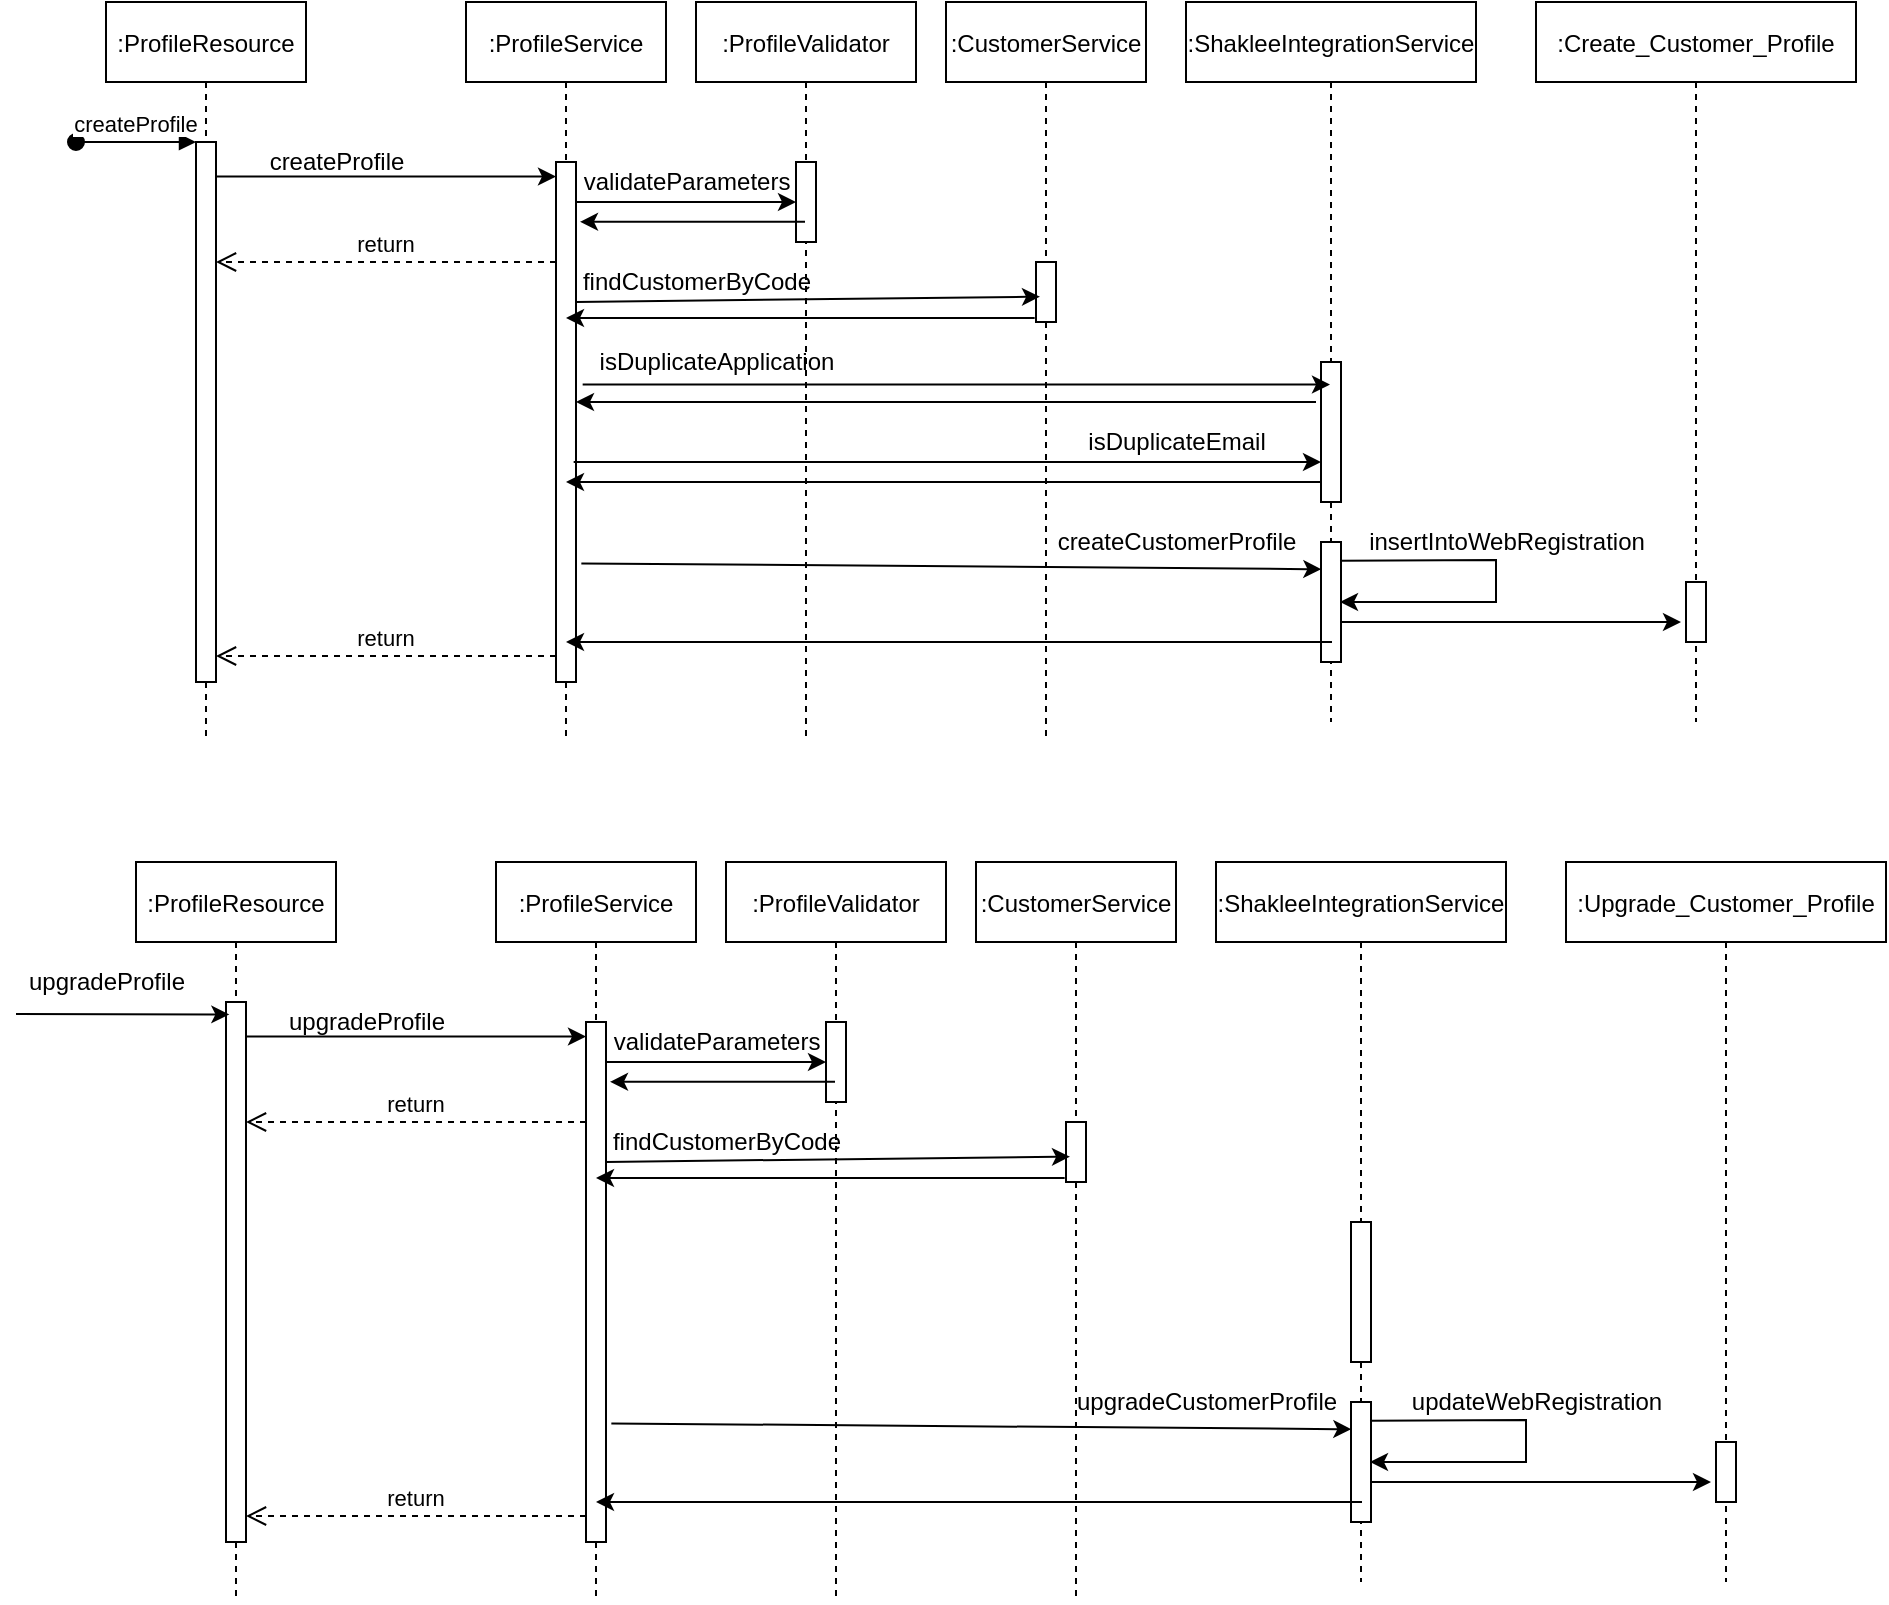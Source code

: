 <mxfile version="17.4.0" type="github">
  <diagram id="kgpKYQtTHZ0yAKxKKP6v" name="Page-1">
    <mxGraphModel dx="1803" dy="379" grid="0" gridSize="10" guides="1" tooltips="1" connect="1" arrows="1" fold="1" page="1" pageScale="1" pageWidth="850" pageHeight="1100" background="none" math="0" shadow="0">
      <root>
        <mxCell id="0" />
        <mxCell id="1" parent="0" />
        <mxCell id="3nuBFxr9cyL0pnOWT2aG-1" value=":ProfileResource" style="shape=umlLifeline;perimeter=lifelinePerimeter;container=1;collapsible=0;recursiveResize=0;rounded=0;shadow=0;strokeWidth=1;" parent="1" vertex="1">
          <mxGeometry x="35" y="80" width="100" height="370" as="geometry" />
        </mxCell>
        <mxCell id="3nuBFxr9cyL0pnOWT2aG-2" value="" style="points=[];perimeter=orthogonalPerimeter;rounded=0;shadow=0;strokeWidth=1;" parent="3nuBFxr9cyL0pnOWT2aG-1" vertex="1">
          <mxGeometry x="45" y="70" width="10" height="270" as="geometry" />
        </mxCell>
        <mxCell id="3nuBFxr9cyL0pnOWT2aG-3" value="createProfile" style="verticalAlign=bottom;startArrow=oval;endArrow=block;startSize=8;shadow=0;strokeWidth=1;" parent="3nuBFxr9cyL0pnOWT2aG-1" target="3nuBFxr9cyL0pnOWT2aG-2" edge="1">
          <mxGeometry relative="1" as="geometry">
            <mxPoint x="-15" y="70" as="sourcePoint" />
          </mxGeometry>
        </mxCell>
        <mxCell id="3nuBFxr9cyL0pnOWT2aG-5" value=":ProfileService" style="shape=umlLifeline;perimeter=lifelinePerimeter;container=1;collapsible=0;recursiveResize=0;rounded=0;shadow=0;strokeWidth=1;" parent="1" vertex="1">
          <mxGeometry x="215" y="80" width="100" height="370" as="geometry" />
        </mxCell>
        <mxCell id="3nuBFxr9cyL0pnOWT2aG-6" value="" style="points=[];perimeter=orthogonalPerimeter;rounded=0;shadow=0;strokeWidth=1;" parent="3nuBFxr9cyL0pnOWT2aG-5" vertex="1">
          <mxGeometry x="45" y="80" width="10" height="260" as="geometry" />
        </mxCell>
        <mxCell id="3nuBFxr9cyL0pnOWT2aG-7" value="return" style="verticalAlign=bottom;endArrow=open;dashed=1;endSize=8;exitX=0;exitY=0.95;shadow=0;strokeWidth=1;" parent="1" source="3nuBFxr9cyL0pnOWT2aG-6" target="3nuBFxr9cyL0pnOWT2aG-2" edge="1">
          <mxGeometry relative="1" as="geometry">
            <mxPoint x="190" y="236" as="targetPoint" />
          </mxGeometry>
        </mxCell>
        <mxCell id="0BQVmzxOqyw06ZjCYQCS-1" value=":ProfileValidator" style="shape=umlLifeline;perimeter=lifelinePerimeter;container=1;collapsible=0;recursiveResize=0;rounded=0;shadow=0;strokeWidth=1;" parent="1" vertex="1">
          <mxGeometry x="330" y="80" width="110" height="370" as="geometry" />
        </mxCell>
        <mxCell id="0BQVmzxOqyw06ZjCYQCS-2" value="" style="points=[];perimeter=orthogonalPerimeter;rounded=0;shadow=0;strokeWidth=1;" parent="0BQVmzxOqyw06ZjCYQCS-1" vertex="1">
          <mxGeometry x="50" y="80" width="10" height="40" as="geometry" />
        </mxCell>
        <mxCell id="0BQVmzxOqyw06ZjCYQCS-3" value=":CustomerService" style="shape=umlLifeline;perimeter=lifelinePerimeter;container=1;collapsible=0;recursiveResize=0;rounded=0;shadow=0;strokeWidth=1;" parent="1" vertex="1">
          <mxGeometry x="455" y="80" width="100" height="370" as="geometry" />
        </mxCell>
        <mxCell id="0BQVmzxOqyw06ZjCYQCS-4" value="" style="points=[];perimeter=orthogonalPerimeter;rounded=0;shadow=0;strokeWidth=1;" parent="0BQVmzxOqyw06ZjCYQCS-3" vertex="1">
          <mxGeometry x="45" y="130" width="10" height="30" as="geometry" />
        </mxCell>
        <mxCell id="rPL2mml6vw-2UIT-65mu-26" value="" style="endArrow=classic;html=1;rounded=0;exitX=1.333;exitY=0.428;exitDx=0;exitDy=0;exitPerimeter=0;" edge="1" parent="0BQVmzxOqyw06ZjCYQCS-3">
          <mxGeometry width="50" height="50" relative="1" as="geometry">
            <mxPoint x="-186.17" y="230" as="sourcePoint" />
            <mxPoint x="187.5" y="230" as="targetPoint" />
          </mxGeometry>
        </mxCell>
        <mxCell id="0BQVmzxOqyw06ZjCYQCS-5" value=":ShakleeIntegrationService" style="shape=umlLifeline;perimeter=lifelinePerimeter;container=1;collapsible=0;recursiveResize=0;rounded=0;shadow=0;strokeWidth=1;" parent="1" vertex="1">
          <mxGeometry x="575" y="80" width="145" height="360" as="geometry" />
        </mxCell>
        <mxCell id="0BQVmzxOqyw06ZjCYQCS-6" value="" style="points=[];perimeter=orthogonalPerimeter;rounded=0;shadow=0;strokeWidth=1;" parent="0BQVmzxOqyw06ZjCYQCS-5" vertex="1">
          <mxGeometry x="67.5" y="180" width="10" height="70" as="geometry" />
        </mxCell>
        <mxCell id="rPL2mml6vw-2UIT-65mu-14" value="" style="points=[];perimeter=orthogonalPerimeter;rounded=0;shadow=0;strokeWidth=1;" vertex="1" parent="0BQVmzxOqyw06ZjCYQCS-5">
          <mxGeometry x="67.5" y="270" width="10" height="60" as="geometry" />
        </mxCell>
        <mxCell id="rPL2mml6vw-2UIT-65mu-15" value="" style="endArrow=classic;html=1;rounded=0;" edge="1" parent="0BQVmzxOqyw06ZjCYQCS-5">
          <mxGeometry width="50" height="50" relative="1" as="geometry">
            <mxPoint x="77.5" y="310" as="sourcePoint" />
            <mxPoint x="247.5" y="310" as="targetPoint" />
          </mxGeometry>
        </mxCell>
        <mxCell id="rPL2mml6vw-2UIT-65mu-31" value="" style="endArrow=classic;html=1;rounded=0;exitX=0.95;exitY=0.156;exitDx=0;exitDy=0;exitPerimeter=0;entryX=0.95;entryY=0.5;entryDx=0;entryDy=0;entryPerimeter=0;" edge="1" parent="0BQVmzxOqyw06ZjCYQCS-5" source="rPL2mml6vw-2UIT-65mu-14" target="rPL2mml6vw-2UIT-65mu-14">
          <mxGeometry width="50" height="50" relative="1" as="geometry">
            <mxPoint x="-175" y="230" as="sourcePoint" />
            <mxPoint x="155" y="280" as="targetPoint" />
            <Array as="points">
              <mxPoint x="155" y="279" />
              <mxPoint x="155" y="300" />
            </Array>
          </mxGeometry>
        </mxCell>
        <mxCell id="rPL2mml6vw-2UIT-65mu-3" value="" style="endArrow=classic;html=1;rounded=0;entryX=1.2;entryY=0.115;entryDx=0;entryDy=0;entryPerimeter=0;" edge="1" parent="1" source="0BQVmzxOqyw06ZjCYQCS-1" target="3nuBFxr9cyL0pnOWT2aG-6">
          <mxGeometry width="50" height="50" relative="1" as="geometry">
            <mxPoint x="380" y="250" as="sourcePoint" />
            <mxPoint x="280" y="190" as="targetPoint" />
          </mxGeometry>
        </mxCell>
        <mxCell id="rPL2mml6vw-2UIT-65mu-5" value="" style="endArrow=classic;html=1;rounded=0;" edge="1" parent="1">
          <mxGeometry width="50" height="50" relative="1" as="geometry">
            <mxPoint x="270" y="180" as="sourcePoint" />
            <mxPoint x="380" y="180" as="targetPoint" />
          </mxGeometry>
        </mxCell>
        <mxCell id="rPL2mml6vw-2UIT-65mu-7" value="" style="endArrow=classic;html=1;rounded=0;exitX=1;exitY=0.269;exitDx=0;exitDy=0;exitPerimeter=0;entryX=0.2;entryY=0.578;entryDx=0;entryDy=0;entryPerimeter=0;" edge="1" parent="1" source="3nuBFxr9cyL0pnOWT2aG-6" target="0BQVmzxOqyw06ZjCYQCS-4">
          <mxGeometry width="50" height="50" relative="1" as="geometry">
            <mxPoint x="270" y="220" as="sourcePoint" />
            <mxPoint x="500" y="225" as="targetPoint" />
          </mxGeometry>
        </mxCell>
        <mxCell id="rPL2mml6vw-2UIT-65mu-8" value="" style="endArrow=classic;html=1;rounded=0;exitX=-0.067;exitY=0.933;exitDx=0;exitDy=0;exitPerimeter=0;" edge="1" parent="1" source="0BQVmzxOqyw06ZjCYQCS-4" target="3nuBFxr9cyL0pnOWT2aG-5">
          <mxGeometry width="50" height="50" relative="1" as="geometry">
            <mxPoint x="320" y="270" as="sourcePoint" />
            <mxPoint x="370" y="220" as="targetPoint" />
          </mxGeometry>
        </mxCell>
        <mxCell id="rPL2mml6vw-2UIT-65mu-9" value="" style="endArrow=classic;html=1;rounded=0;exitX=1.333;exitY=0.428;exitDx=0;exitDy=0;exitPerimeter=0;" edge="1" parent="1" source="3nuBFxr9cyL0pnOWT2aG-6" target="0BQVmzxOqyw06ZjCYQCS-5">
          <mxGeometry width="50" height="50" relative="1" as="geometry">
            <mxPoint x="320" y="270" as="sourcePoint" />
            <mxPoint x="370" y="220" as="targetPoint" />
          </mxGeometry>
        </mxCell>
        <mxCell id="rPL2mml6vw-2UIT-65mu-10" value="" style="endArrow=classic;html=1;rounded=0;" edge="1" parent="1">
          <mxGeometry width="50" height="50" relative="1" as="geometry">
            <mxPoint x="640" y="280" as="sourcePoint" />
            <mxPoint x="270" y="280" as="targetPoint" />
            <Array as="points" />
          </mxGeometry>
        </mxCell>
        <mxCell id="rPL2mml6vw-2UIT-65mu-11" value=":Create_Customer_Profile" style="shape=umlLifeline;perimeter=lifelinePerimeter;container=1;collapsible=0;recursiveResize=0;rounded=0;shadow=0;strokeWidth=1;" vertex="1" parent="1">
          <mxGeometry x="750" y="80" width="160" height="360" as="geometry" />
        </mxCell>
        <mxCell id="rPL2mml6vw-2UIT-65mu-12" value="" style="points=[];perimeter=orthogonalPerimeter;rounded=0;shadow=0;strokeWidth=1;" vertex="1" parent="rPL2mml6vw-2UIT-65mu-11">
          <mxGeometry x="75" y="290" width="10" height="30" as="geometry" />
        </mxCell>
        <mxCell id="rPL2mml6vw-2UIT-65mu-13" value="" style="endArrow=classic;html=1;rounded=0;entryX=0.017;entryY=0.227;entryDx=0;entryDy=0;entryPerimeter=0;exitX=1.267;exitY=0.772;exitDx=0;exitDy=0;exitPerimeter=0;" edge="1" parent="1" source="3nuBFxr9cyL0pnOWT2aG-6" target="rPL2mml6vw-2UIT-65mu-14">
          <mxGeometry width="50" height="50" relative="1" as="geometry">
            <mxPoint x="265" y="340" as="sourcePoint" />
            <mxPoint x="640" y="340" as="targetPoint" />
            <Array as="points" />
          </mxGeometry>
        </mxCell>
        <mxCell id="rPL2mml6vw-2UIT-65mu-16" value="" style="endArrow=classic;html=1;rounded=0;" edge="1" parent="1">
          <mxGeometry width="50" height="50" relative="1" as="geometry">
            <mxPoint x="648" y="400" as="sourcePoint" />
            <mxPoint x="265" y="400" as="targetPoint" />
          </mxGeometry>
        </mxCell>
        <mxCell id="rPL2mml6vw-2UIT-65mu-19" value="return" style="verticalAlign=bottom;endArrow=open;dashed=1;endSize=8;exitX=0;exitY=0.95;shadow=0;strokeWidth=1;" edge="1" parent="1">
          <mxGeometry relative="1" as="geometry">
            <mxPoint x="90" y="210.0" as="targetPoint" />
            <mxPoint x="260" y="210.0" as="sourcePoint" />
          </mxGeometry>
        </mxCell>
        <mxCell id="rPL2mml6vw-2UIT-65mu-20" value="" style="endArrow=classic;html=1;rounded=0;exitX=1;exitY=0.064;exitDx=0;exitDy=0;exitPerimeter=0;" edge="1" parent="1" source="3nuBFxr9cyL0pnOWT2aG-2" target="3nuBFxr9cyL0pnOWT2aG-6">
          <mxGeometry width="50" height="50" relative="1" as="geometry">
            <mxPoint x="140" y="170" as="sourcePoint" />
            <mxPoint x="450" y="260" as="targetPoint" />
          </mxGeometry>
        </mxCell>
        <mxCell id="rPL2mml6vw-2UIT-65mu-21" value="createProfile" style="text;html=1;align=center;verticalAlign=middle;resizable=0;points=[];autosize=1;strokeColor=none;fillColor=none;" vertex="1" parent="1">
          <mxGeometry x="110" y="150" width="80" height="20" as="geometry" />
        </mxCell>
        <mxCell id="rPL2mml6vw-2UIT-65mu-22" value="validateParameters" style="text;html=1;align=center;verticalAlign=middle;resizable=0;points=[];autosize=1;strokeColor=none;fillColor=none;" vertex="1" parent="1">
          <mxGeometry x="265" y="160" width="120" height="20" as="geometry" />
        </mxCell>
        <mxCell id="rPL2mml6vw-2UIT-65mu-23" value="findCustomerByCode" style="text;html=1;align=center;verticalAlign=middle;resizable=0;points=[];autosize=1;strokeColor=none;fillColor=none;" vertex="1" parent="1">
          <mxGeometry x="265" y="210" width="130" height="20" as="geometry" />
        </mxCell>
        <mxCell id="rPL2mml6vw-2UIT-65mu-25" value="isDuplicateApplication" style="text;html=1;align=center;verticalAlign=middle;resizable=0;points=[];autosize=1;strokeColor=none;fillColor=none;" vertex="1" parent="1">
          <mxGeometry x="275" y="250" width="130" height="20" as="geometry" />
        </mxCell>
        <mxCell id="rPL2mml6vw-2UIT-65mu-27" value="" style="endArrow=classic;html=1;rounded=0;" edge="1" parent="1" source="0BQVmzxOqyw06ZjCYQCS-6" target="3nuBFxr9cyL0pnOWT2aG-5">
          <mxGeometry width="50" height="50" relative="1" as="geometry">
            <mxPoint x="650" y="290" as="sourcePoint" />
            <mxPoint x="280" y="290" as="targetPoint" />
            <Array as="points">
              <mxPoint x="460" y="320" />
            </Array>
          </mxGeometry>
        </mxCell>
        <mxCell id="rPL2mml6vw-2UIT-65mu-28" value="isDuplicateEmail" style="text;html=1;align=center;verticalAlign=middle;resizable=0;points=[];autosize=1;strokeColor=none;fillColor=none;" vertex="1" parent="1">
          <mxGeometry x="520" y="290" width="100" height="20" as="geometry" />
        </mxCell>
        <mxCell id="rPL2mml6vw-2UIT-65mu-29" value="createCustomerProfile" style="text;html=1;align=center;verticalAlign=middle;resizable=0;points=[];autosize=1;strokeColor=none;fillColor=none;" vertex="1" parent="1">
          <mxGeometry x="505" y="340" width="130" height="20" as="geometry" />
        </mxCell>
        <mxCell id="rPL2mml6vw-2UIT-65mu-32" value="insertIntoWebRegistration" style="text;html=1;align=center;verticalAlign=middle;resizable=0;points=[];autosize=1;strokeColor=none;fillColor=none;" vertex="1" parent="1">
          <mxGeometry x="660" y="340" width="150" height="20" as="geometry" />
        </mxCell>
        <mxCell id="rPL2mml6vw-2UIT-65mu-69" value=":ProfileResource" style="shape=umlLifeline;perimeter=lifelinePerimeter;container=1;collapsible=0;recursiveResize=0;rounded=0;shadow=0;strokeWidth=1;" vertex="1" parent="1">
          <mxGeometry x="50" y="510" width="100" height="370" as="geometry" />
        </mxCell>
        <mxCell id="rPL2mml6vw-2UIT-65mu-70" value="" style="points=[];perimeter=orthogonalPerimeter;rounded=0;shadow=0;strokeWidth=1;" vertex="1" parent="rPL2mml6vw-2UIT-65mu-69">
          <mxGeometry x="45" y="70" width="10" height="270" as="geometry" />
        </mxCell>
        <mxCell id="rPL2mml6vw-2UIT-65mu-72" value=":ProfileService" style="shape=umlLifeline;perimeter=lifelinePerimeter;container=1;collapsible=0;recursiveResize=0;rounded=0;shadow=0;strokeWidth=1;" vertex="1" parent="1">
          <mxGeometry x="230" y="510" width="100" height="370" as="geometry" />
        </mxCell>
        <mxCell id="rPL2mml6vw-2UIT-65mu-73" value="" style="points=[];perimeter=orthogonalPerimeter;rounded=0;shadow=0;strokeWidth=1;" vertex="1" parent="rPL2mml6vw-2UIT-65mu-72">
          <mxGeometry x="45" y="80" width="10" height="260" as="geometry" />
        </mxCell>
        <mxCell id="rPL2mml6vw-2UIT-65mu-74" value="return" style="verticalAlign=bottom;endArrow=open;dashed=1;endSize=8;exitX=0;exitY=0.95;shadow=0;strokeWidth=1;" edge="1" parent="1" source="rPL2mml6vw-2UIT-65mu-73" target="rPL2mml6vw-2UIT-65mu-70">
          <mxGeometry relative="1" as="geometry">
            <mxPoint x="205" y="666" as="targetPoint" />
          </mxGeometry>
        </mxCell>
        <mxCell id="rPL2mml6vw-2UIT-65mu-75" value=":ProfileValidator" style="shape=umlLifeline;perimeter=lifelinePerimeter;container=1;collapsible=0;recursiveResize=0;rounded=0;shadow=0;strokeWidth=1;" vertex="1" parent="1">
          <mxGeometry x="345" y="510" width="110" height="370" as="geometry" />
        </mxCell>
        <mxCell id="rPL2mml6vw-2UIT-65mu-76" value="" style="points=[];perimeter=orthogonalPerimeter;rounded=0;shadow=0;strokeWidth=1;" vertex="1" parent="rPL2mml6vw-2UIT-65mu-75">
          <mxGeometry x="50" y="80" width="10" height="40" as="geometry" />
        </mxCell>
        <mxCell id="rPL2mml6vw-2UIT-65mu-77" value=":CustomerService" style="shape=umlLifeline;perimeter=lifelinePerimeter;container=1;collapsible=0;recursiveResize=0;rounded=0;shadow=0;strokeWidth=1;" vertex="1" parent="1">
          <mxGeometry x="470" y="510" width="100" height="370" as="geometry" />
        </mxCell>
        <mxCell id="rPL2mml6vw-2UIT-65mu-78" value="" style="points=[];perimeter=orthogonalPerimeter;rounded=0;shadow=0;strokeWidth=1;" vertex="1" parent="rPL2mml6vw-2UIT-65mu-77">
          <mxGeometry x="45" y="130" width="10" height="30" as="geometry" />
        </mxCell>
        <mxCell id="rPL2mml6vw-2UIT-65mu-80" value=":ShakleeIntegrationService" style="shape=umlLifeline;perimeter=lifelinePerimeter;container=1;collapsible=0;recursiveResize=0;rounded=0;shadow=0;strokeWidth=1;" vertex="1" parent="1">
          <mxGeometry x="590" y="510" width="145" height="360" as="geometry" />
        </mxCell>
        <mxCell id="rPL2mml6vw-2UIT-65mu-81" value="" style="points=[];perimeter=orthogonalPerimeter;rounded=0;shadow=0;strokeWidth=1;" vertex="1" parent="rPL2mml6vw-2UIT-65mu-80">
          <mxGeometry x="67.5" y="180" width="10" height="70" as="geometry" />
        </mxCell>
        <mxCell id="rPL2mml6vw-2UIT-65mu-82" value="" style="points=[];perimeter=orthogonalPerimeter;rounded=0;shadow=0;strokeWidth=1;" vertex="1" parent="rPL2mml6vw-2UIT-65mu-80">
          <mxGeometry x="67.5" y="270" width="10" height="60" as="geometry" />
        </mxCell>
        <mxCell id="rPL2mml6vw-2UIT-65mu-83" value="" style="endArrow=classic;html=1;rounded=0;" edge="1" parent="rPL2mml6vw-2UIT-65mu-80">
          <mxGeometry width="50" height="50" relative="1" as="geometry">
            <mxPoint x="77.5" y="310" as="sourcePoint" />
            <mxPoint x="247.5" y="310" as="targetPoint" />
          </mxGeometry>
        </mxCell>
        <mxCell id="rPL2mml6vw-2UIT-65mu-84" value="" style="endArrow=classic;html=1;rounded=0;exitX=0.95;exitY=0.156;exitDx=0;exitDy=0;exitPerimeter=0;entryX=0.95;entryY=0.5;entryDx=0;entryDy=0;entryPerimeter=0;" edge="1" parent="rPL2mml6vw-2UIT-65mu-80" source="rPL2mml6vw-2UIT-65mu-82" target="rPL2mml6vw-2UIT-65mu-82">
          <mxGeometry width="50" height="50" relative="1" as="geometry">
            <mxPoint x="-175" y="230" as="sourcePoint" />
            <mxPoint x="155" y="280" as="targetPoint" />
            <Array as="points">
              <mxPoint x="155" y="279" />
              <mxPoint x="155" y="300" />
            </Array>
          </mxGeometry>
        </mxCell>
        <mxCell id="rPL2mml6vw-2UIT-65mu-85" value="" style="endArrow=classic;html=1;rounded=0;entryX=1.2;entryY=0.115;entryDx=0;entryDy=0;entryPerimeter=0;" edge="1" parent="1" source="rPL2mml6vw-2UIT-65mu-75" target="rPL2mml6vw-2UIT-65mu-73">
          <mxGeometry width="50" height="50" relative="1" as="geometry">
            <mxPoint x="395" y="680" as="sourcePoint" />
            <mxPoint x="295" y="620" as="targetPoint" />
          </mxGeometry>
        </mxCell>
        <mxCell id="rPL2mml6vw-2UIT-65mu-86" value="" style="endArrow=classic;html=1;rounded=0;" edge="1" parent="1">
          <mxGeometry width="50" height="50" relative="1" as="geometry">
            <mxPoint x="285" y="610" as="sourcePoint" />
            <mxPoint x="395" y="610" as="targetPoint" />
          </mxGeometry>
        </mxCell>
        <mxCell id="rPL2mml6vw-2UIT-65mu-87" value="" style="endArrow=classic;html=1;rounded=0;exitX=1;exitY=0.269;exitDx=0;exitDy=0;exitPerimeter=0;entryX=0.2;entryY=0.578;entryDx=0;entryDy=0;entryPerimeter=0;" edge="1" parent="1" source="rPL2mml6vw-2UIT-65mu-73" target="rPL2mml6vw-2UIT-65mu-78">
          <mxGeometry width="50" height="50" relative="1" as="geometry">
            <mxPoint x="285" y="650" as="sourcePoint" />
            <mxPoint x="515" y="655" as="targetPoint" />
          </mxGeometry>
        </mxCell>
        <mxCell id="rPL2mml6vw-2UIT-65mu-88" value="" style="endArrow=classic;html=1;rounded=0;exitX=-0.067;exitY=0.933;exitDx=0;exitDy=0;exitPerimeter=0;" edge="1" parent="1" source="rPL2mml6vw-2UIT-65mu-78" target="rPL2mml6vw-2UIT-65mu-72">
          <mxGeometry width="50" height="50" relative="1" as="geometry">
            <mxPoint x="335" y="700" as="sourcePoint" />
            <mxPoint x="385" y="650" as="targetPoint" />
          </mxGeometry>
        </mxCell>
        <mxCell id="rPL2mml6vw-2UIT-65mu-91" value=":Upgrade_Customer_Profile" style="shape=umlLifeline;perimeter=lifelinePerimeter;container=1;collapsible=0;recursiveResize=0;rounded=0;shadow=0;strokeWidth=1;" vertex="1" parent="1">
          <mxGeometry x="765" y="510" width="160" height="360" as="geometry" />
        </mxCell>
        <mxCell id="rPL2mml6vw-2UIT-65mu-92" value="" style="points=[];perimeter=orthogonalPerimeter;rounded=0;shadow=0;strokeWidth=1;" vertex="1" parent="rPL2mml6vw-2UIT-65mu-91">
          <mxGeometry x="75" y="290" width="10" height="30" as="geometry" />
        </mxCell>
        <mxCell id="rPL2mml6vw-2UIT-65mu-93" value="" style="endArrow=classic;html=1;rounded=0;entryX=0.017;entryY=0.227;entryDx=0;entryDy=0;entryPerimeter=0;exitX=1.267;exitY=0.772;exitDx=0;exitDy=0;exitPerimeter=0;" edge="1" parent="1" source="rPL2mml6vw-2UIT-65mu-73" target="rPL2mml6vw-2UIT-65mu-82">
          <mxGeometry width="50" height="50" relative="1" as="geometry">
            <mxPoint x="280" y="770" as="sourcePoint" />
            <mxPoint x="655" y="770" as="targetPoint" />
            <Array as="points" />
          </mxGeometry>
        </mxCell>
        <mxCell id="rPL2mml6vw-2UIT-65mu-94" value="" style="endArrow=classic;html=1;rounded=0;" edge="1" parent="1">
          <mxGeometry width="50" height="50" relative="1" as="geometry">
            <mxPoint x="663" y="830" as="sourcePoint" />
            <mxPoint x="280" y="830" as="targetPoint" />
          </mxGeometry>
        </mxCell>
        <mxCell id="rPL2mml6vw-2UIT-65mu-95" value="return" style="verticalAlign=bottom;endArrow=open;dashed=1;endSize=8;exitX=0;exitY=0.95;shadow=0;strokeWidth=1;" edge="1" parent="1">
          <mxGeometry relative="1" as="geometry">
            <mxPoint x="105" y="640.0" as="targetPoint" />
            <mxPoint x="275" y="640.0" as="sourcePoint" />
          </mxGeometry>
        </mxCell>
        <mxCell id="rPL2mml6vw-2UIT-65mu-96" value="" style="endArrow=classic;html=1;rounded=0;exitX=1;exitY=0.064;exitDx=0;exitDy=0;exitPerimeter=0;" edge="1" parent="1" source="rPL2mml6vw-2UIT-65mu-70" target="rPL2mml6vw-2UIT-65mu-73">
          <mxGeometry width="50" height="50" relative="1" as="geometry">
            <mxPoint x="155" y="600" as="sourcePoint" />
            <mxPoint x="465" y="690" as="targetPoint" />
          </mxGeometry>
        </mxCell>
        <mxCell id="rPL2mml6vw-2UIT-65mu-97" value="upgradeProfile" style="text;html=1;align=center;verticalAlign=middle;resizable=0;points=[];autosize=1;strokeColor=none;fillColor=none;" vertex="1" parent="1">
          <mxGeometry x="120" y="580" width="90" height="20" as="geometry" />
        </mxCell>
        <mxCell id="rPL2mml6vw-2UIT-65mu-98" value="validateParameters" style="text;html=1;align=center;verticalAlign=middle;resizable=0;points=[];autosize=1;strokeColor=none;fillColor=none;" vertex="1" parent="1">
          <mxGeometry x="280" y="590" width="120" height="20" as="geometry" />
        </mxCell>
        <mxCell id="rPL2mml6vw-2UIT-65mu-99" value="findCustomerByCode" style="text;html=1;align=center;verticalAlign=middle;resizable=0;points=[];autosize=1;strokeColor=none;fillColor=none;" vertex="1" parent="1">
          <mxGeometry x="280" y="640" width="130" height="20" as="geometry" />
        </mxCell>
        <mxCell id="rPL2mml6vw-2UIT-65mu-103" value="upgradeCustomerProfile" style="text;html=1;align=center;verticalAlign=middle;resizable=0;points=[];autosize=1;strokeColor=none;fillColor=none;" vertex="1" parent="1">
          <mxGeometry x="510" y="770" width="150" height="20" as="geometry" />
        </mxCell>
        <mxCell id="rPL2mml6vw-2UIT-65mu-104" value="updateWebRegistration" style="text;html=1;align=center;verticalAlign=middle;resizable=0;points=[];autosize=1;strokeColor=none;fillColor=none;" vertex="1" parent="1">
          <mxGeometry x="680" y="770" width="140" height="20" as="geometry" />
        </mxCell>
        <mxCell id="rPL2mml6vw-2UIT-65mu-105" value="" style="endArrow=classic;html=1;rounded=0;entryX=0.167;entryY=0.023;entryDx=0;entryDy=0;entryPerimeter=0;" edge="1" parent="1" target="rPL2mml6vw-2UIT-65mu-70">
          <mxGeometry width="50" height="50" relative="1" as="geometry">
            <mxPoint x="-10" y="586" as="sourcePoint" />
            <mxPoint x="460" y="640" as="targetPoint" />
          </mxGeometry>
        </mxCell>
        <mxCell id="rPL2mml6vw-2UIT-65mu-106" value="upgradeProfile" style="text;html=1;align=center;verticalAlign=middle;resizable=0;points=[];autosize=1;strokeColor=none;fillColor=none;" vertex="1" parent="1">
          <mxGeometry x="-10" y="560" width="90" height="20" as="geometry" />
        </mxCell>
      </root>
    </mxGraphModel>
  </diagram>
</mxfile>
